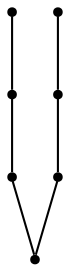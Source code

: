 graph {
  node [shape=point,comment="{\"directed\":false,\"doi\":\"10.1007/978-3-642-18469-7_21\",\"figure\":\"4\"}"]

  v0 [pos="1657.1174677640497,1561.1670872510526"]
  v1 [pos="1657.0925244907119,1774.5344011663117"]
  v2 [pos="1657.0632543230195,1987.9018422584456"]
  v3 [pos="1643.7981415865179,1347.7954493220436"]
  v4 [pos="1630.4288016007122,1561.1628904141774"]
  v5 [pos="1630.4038583273748,1774.5303315063113"]
  v6 [pos="1630.3745881596824,1987.8976454215704"]

  v6 -- v1 [id="-3",pos="1630.3745881596824,1987.8976454215704 1625.933381074187,1947.8913614965609 1625.933381074187,1947.8913614965609 1625.933381074187,1947.8913614965609 1621.49233306569,1907.8849503946763 1612.6057828927426,1827.8722553677824 1617.0594297995071,1792.3123293468018 1621.5090043351147,1756.7483336658208 1639.3028483215912,1765.6414310045038 1648.1976704984518,1770.0880432622828 1657.092492675312,1774.5345283431866 1648.1976704984518,1770.0880432622828 1648.1976704984518,1770.0880432622828 1657.0925244907119,1774.5344011663117 1657.0925244907119,1774.5344011663117 1657.0925244907119,1774.5344011663117"]
  v5 -- v0 [id="-4",pos="1630.4038583273748,1774.5303315063113 1625.958578870722,1734.523920404427 1625.958578870722,1734.523920404427 1625.958578870722,1734.523920404427 1621.5174036006263,1694.5175093025423 1612.6308534276789,1614.5048142756484 1617.0845003344436,1578.9448882546678 1621.534074870051,1543.3808925736869 1639.3279188565277,1552.2739899123699 1648.222741033388,1556.7206021701488 1657.1175632102486,1561.1670872510526 1648.222741033388,1556.7206021701488 1648.222741033388,1556.7206021701488 1657.1174677640497,1561.1670872510526 1657.1174677640497,1561.1670872510526 1657.1174677640497,1561.1670872510526"]
  v1 -- v4 [id="-7",pos="1657.0925244907119,1774.5344011663117 1661.5462668436755,1734.5281172413022 1661.5462668436755,1734.5281172413022 1661.5462668436755,1734.5281172413022 1665.9957141176842,1694.5217061394176 1674.9031351928122,1614.5088839356486 1670.4619599227165,1578.949085091543 1666.0165850198648,1543.3850894105622 1648.222741033388,1552.2739899123699 1639.3279188565277,1556.7204749932737 1630.4288016007122,1561.1628904141774 1630.4288016007122,1561.1628904141774 1630.4288016007122,1561.1628904141774"]
  v0 -- v3 [id="-8",pos="1657.1174677640497,1561.1670872510526 1661.5670104842573,1538.9384771527832 1661.5670104842573,1538.9384771527832 1661.5670104842573,1538.9384771527832 1666.0165850198648,1516.7140638913893 1674.919806462237,1472.2653645454761 1672.7012550127677,1436.7012416876203 1670.4786311921412,1401.1414428435146 1657.138434112429,1374.4663476643414 1650.470435388951,1361.13096208163 1643.798237032717,1347.7954493220436 1650.470435388951,1361.13096208163 1650.470435388951,1361.13096208163 1643.7981415865179,1347.7954493220436 1643.7981415865179,1347.7954493220436 1643.7981415865179,1347.7954493220436"]
  v4 -- v3 [id="-9",pos="1630.4288016007122,1561.1628904141774 1625.9835221440599,1538.934280315908 1625.9835221440599,1538.934280315908 1625.9835221440599,1538.934280315908 1621.5381472412082,1516.709867054514 1612.6475246971036,1472.2569708717256 1612.6475246971036,1438.9183161496344 1612.6559239626154,1405.579661427543 1621.554818510633,1383.355248166149 1628.2270168668667,1370.0198625834373 1634.8992152231008,1356.6843498238509 1639.348789758708,1352.2378647429473 1643.7981415865179,1347.7954493220436"]
  v2 -- v5 [id="-14",pos="1657.0632543230195,1987.9018422584456 1661.521196308739,1947.8955583334362 1661.521196308739,1947.8955583334362 1661.521196308739,1947.8955583334362 1665.970643582748,1907.8891472315515 1674.878064657876,1827.8763250277825 1670.43688938778,1792.316526183677 1665.9915144849285,1756.7525305026961 1648.1976704984518,1765.6414310045038 1639.3028483215912,1770.0879160854076 1630.4038583273748,1774.5303315063113 1630.4038583273748,1774.5303315063113 1630.4038583273748,1774.5303315063113"]
}